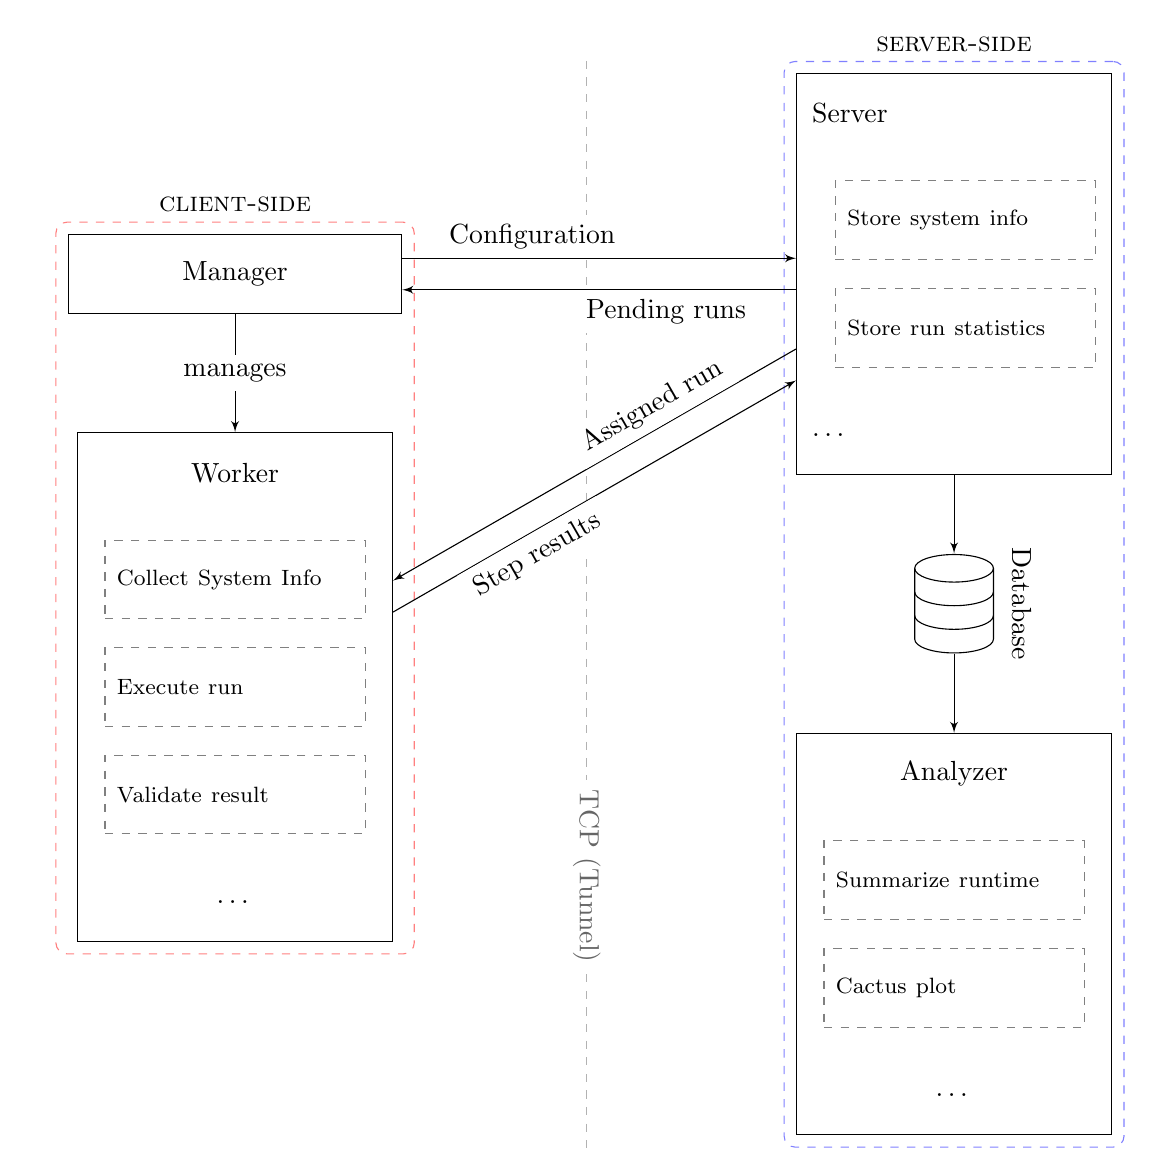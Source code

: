 \makeatletter
\tikzset{
    database/.style={
        path picture={
            \draw (0, 1.5*\database@segmentheight) circle [x radius=\database@radius,y radius=\database@aspectratio*\database@radius];
            \draw (-\database@radius, 0.5*\database@segmentheight) arc [start angle=180,end angle=360,x radius=\database@radius, y radius=\database@aspectratio*\database@radius];
            \draw (-\database@radius,-0.5*\database@segmentheight) arc [start angle=180,end angle=360,x radius=\database@radius, y radius=\database@aspectratio*\database@radius];
            \draw (-\database@radius,1.5*\database@segmentheight) -- ++(0,-3*\database@segmentheight) arc [start angle=180,end angle=360,x radius=\database@radius, y radius=\database@aspectratio*\database@radius] -- ++(0,3*\database@segmentheight);
        },
        minimum width=2*\database@radius + \pgflinewidth,
        minimum height=3*\database@segmentheight + 2*\database@aspectratio*\database@radius + \pgflinewidth,
    },
    database segment height/.store in=\database@segmentheight,
    database radius/.store in=\database@radius,
    database aspect ratio/.store in=\database@aspectratio,
    database segment height=0.1cm,
    database radius=0.25cm,
    database aspect ratio=0.35,
}
\makeatother

\tikzstyle {block} = [draw, text width=4cm, minimum height=1cm, align=center]
\tikzstyle {miniblock} = [draw=gray, dashed, text width=3cm, inner sep=1ex]

\begin{tikzpicture}
    % \node [block] (bootstrapper) {Bootstrapper};
    \node [block] (manager) {Manager};
    \node [block, below=1.5cm of manager, inner sep=0pt] (worker) {
        \begin{tikzpicture}
            \matrix [row sep=1em] {
                \node {Worker}; \\
                \node [miniblock] {\footnotesize Collect System Info}; \\
                \node [miniblock] {\footnotesize Execute run}; \\
                \node [miniblock] {\footnotesize Validate result}; \\
                \node {\dots}; \\
            };
        \end{tikzpicture}
    };
    \draw [-latex'] (manager) -- (worker) node [midway, fill=white] {manages};

    \node [block, right=5cm of manager, inner sep=0pt] (server) {
        \begin{tikzpicture}
            \matrix [row sep=1em] {
                \node {Server}; \\
                \node [miniblock, outer sep=2ex] {\footnotesize Store system info}; \\
                \node [miniblock, outer sep=2ex] {\footnotesize Store run statistics}; \\
                \node {\dots}; \\
            };
        \end{tikzpicture}
    };
    \node[database,database radius=0.5cm,database segment height=0.3cm, below=of server] (database) {};
    \node [right=0.1cm of database] {\rotatebox{-90}{Database}};
    \node [block, below=of database, inner sep=0pt] (analyzer) {
        \begin{tikzpicture}
            \matrix [row sep=1em] {
                \node {Analyzer}; \\
                \node [miniblock] {\footnotesize Summarize runtime}; \\
                \node [miniblock] {\footnotesize Cactus plot}; \\
                \node {\dots}; \\
            };
        \end{tikzpicture}
    };
    \draw[-latex'] (server) -- (database);
    \draw[-latex'] (database) -- (analyzer);

    \path [-latex', transform canvas={yshift=0.2cm}] (manager) edge node [sloped, above, pos=0.33, fill=white] {Configuration} (server);
    \path [-latex', transform canvas={yshift=-0.2cm}] (server) edge node [sloped, below, pos=0.33, fill=white] {Pending runs} (manager);

    \path [-latex', transform canvas={yshift=0.2cm}] (server) edge node [sloped, above, pos=0.33, fill=white] {Assigned run} (worker);
    \path [-latex', transform canvas={yshift=-0.2cm}] (worker) edge node [sloped, below, pos=0.33, fill=white] {Step results} (server);

    \begin{scope}[on background layer]
        \node[draw=red!50, dashed, inner sep=1ex, label=above:\sffamily\textsc{client-side},  rounded corners, fit=(manager)(worker)] (clientenv) {};
        \node[draw=blue!50, dashed, inner sep=1ex, label=above:\sffamily\textsc{server-side},  rounded corners, fit=(server)(database)(analyzer)] (serverenv) {};
        \path [draw=black!30, dashed] ([xshift=-2.5cm] serverenv.north west) edge node [sloped, near end, text=black!60, fill=white] {TCP (Tunnel)} ([xshift=-2.5cm] serverenv.south west);
    \end{scope}

\end{tikzpicture}
